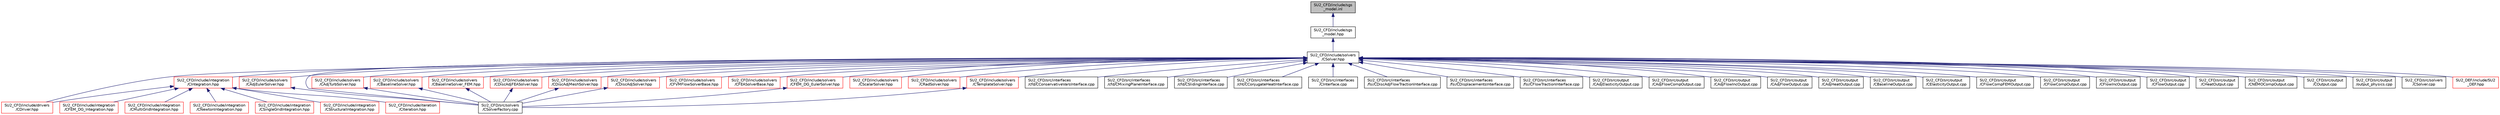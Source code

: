 digraph "SU2_CFD/include/sgs_model.inl"
{
 // LATEX_PDF_SIZE
  edge [fontname="Helvetica",fontsize="10",labelfontname="Helvetica",labelfontsize="10"];
  node [fontname="Helvetica",fontsize="10",shape=record];
  Node1 [label="SU2_CFD/include/sgs\l_model.inl",height=0.2,width=0.4,color="black", fillcolor="grey75", style="filled", fontcolor="black",tooltip="In-Line subroutines of the sgs_model.hpp file."];
  Node1 -> Node2 [dir="back",color="midnightblue",fontsize="10",style="solid",fontname="Helvetica"];
  Node2 [label="SU2_CFD/include/sgs\l_model.hpp",height=0.2,width=0.4,color="black", fillcolor="white", style="filled",URL="$sgs__model_8hpp.html",tooltip="Headers of the LES subgrid scale models of the SU2 solvers."];
  Node2 -> Node3 [dir="back",color="midnightblue",fontsize="10",style="solid",fontname="Helvetica"];
  Node3 [label="SU2_CFD/include/solvers\l/CSolver.hpp",height=0.2,width=0.4,color="black", fillcolor="white", style="filled",URL="$CSolver_8hpp.html",tooltip="Headers of the CSolver class which is inherited by all of the other solvers."];
  Node3 -> Node4 [dir="back",color="midnightblue",fontsize="10",style="solid",fontname="Helvetica"];
  Node4 [label="SU2_CFD/include/integration\l/CIntegration.hpp",height=0.2,width=0.4,color="red", fillcolor="white", style="filled",URL="$CIntegration_8hpp.html",tooltip="Declaration of the main routines to orchestrate space and time integration."];
  Node4 -> Node5 [dir="back",color="midnightblue",fontsize="10",style="solid",fontname="Helvetica"];
  Node5 [label="SU2_CFD/include/drivers\l/CDriver.hpp",height=0.2,width=0.4,color="red", fillcolor="white", style="filled",URL="$CDriver_8hpp.html",tooltip=" "];
  Node4 -> Node20 [dir="back",color="midnightblue",fontsize="10",style="solid",fontname="Helvetica"];
  Node20 [label="SU2_CFD/include/integration\l/CFEM_DG_Integration.hpp",height=0.2,width=0.4,color="red", fillcolor="white", style="filled",URL="$CFEM__DG__Integration_8hpp.html",tooltip="Declaration of class for integration with the FEM DG solver."];
  Node4 -> Node23 [dir="back",color="midnightblue",fontsize="10",style="solid",fontname="Helvetica"];
  Node23 [label="SU2_CFD/include/integration\l/CMultiGridIntegration.hpp",height=0.2,width=0.4,color="red", fillcolor="white", style="filled",URL="$CMultiGridIntegration_8hpp.html",tooltip="Declaration of class for time integration using a multigrid method."];
  Node4 -> Node25 [dir="back",color="midnightblue",fontsize="10",style="solid",fontname="Helvetica"];
  Node25 [label="SU2_CFD/include/integration\l/CNewtonIntegration.hpp",height=0.2,width=0.4,color="red", fillcolor="white", style="filled",URL="$CNewtonIntegration_8hpp.html",tooltip="Newton-Krylov integration."];
  Node4 -> Node27 [dir="back",color="midnightblue",fontsize="10",style="solid",fontname="Helvetica"];
  Node27 [label="SU2_CFD/include/integration\l/CSingleGridIntegration.hpp",height=0.2,width=0.4,color="red", fillcolor="white", style="filled",URL="$CSingleGridIntegration_8hpp.html",tooltip="Declaration of class for numerical integration of fine grid-only problems."];
  Node4 -> Node29 [dir="back",color="midnightblue",fontsize="10",style="solid",fontname="Helvetica"];
  Node29 [label="SU2_CFD/include/integration\l/CStructuralIntegration.hpp",height=0.2,width=0.4,color="red", fillcolor="white", style="filled",URL="$CStructuralIntegration_8hpp.html",tooltip="Declaration of class for numerical integration of structural problems."];
  Node4 -> Node31 [dir="back",color="midnightblue",fontsize="10",style="solid",fontname="Helvetica"];
  Node31 [label="SU2_CFD/include/iteration\l/CIteration.hpp",height=0.2,width=0.4,color="red", fillcolor="white", style="filled",URL="$CIteration_8hpp.html",tooltip="Headers of the iteration classes used by SU2_CFD. Each CIteration class represents an available physi..."];
  Node3 -> Node5 [dir="back",color="midnightblue",fontsize="10",style="solid",fontname="Helvetica"];
  Node3 -> Node54 [dir="back",color="midnightblue",fontsize="10",style="solid",fontname="Helvetica"];
  Node54 [label="SU2_CFD/include/solvers\l/CAdjEulerSolver.hpp",height=0.2,width=0.4,color="red", fillcolor="white", style="filled",URL="$CAdjEulerSolver_8hpp.html",tooltip="Headers of the CAdjEulerSolver class."];
  Node54 -> Node57 [dir="back",color="midnightblue",fontsize="10",style="solid",fontname="Helvetica"];
  Node57 [label="SU2_CFD/src/solvers\l/CSolverFactory.cpp",height=0.2,width=0.4,color="black", fillcolor="white", style="filled",URL="$CSolverFactory_8cpp.html",tooltip="Main subroutines for CSolverFactoryclass."];
  Node3 -> Node59 [dir="back",color="midnightblue",fontsize="10",style="solid",fontname="Helvetica"];
  Node59 [label="SU2_CFD/include/solvers\l/CAdjTurbSolver.hpp",height=0.2,width=0.4,color="red", fillcolor="white", style="filled",URL="$CAdjTurbSolver_8hpp.html",tooltip="Headers of the CAdjTurbSolver class."];
  Node59 -> Node57 [dir="back",color="midnightblue",fontsize="10",style="solid",fontname="Helvetica"];
  Node3 -> Node61 [dir="back",color="midnightblue",fontsize="10",style="solid",fontname="Helvetica"];
  Node61 [label="SU2_CFD/include/solvers\l/CBaselineSolver.hpp",height=0.2,width=0.4,color="red", fillcolor="white", style="filled",URL="$CBaselineSolver_8hpp.html",tooltip=" "];
  Node61 -> Node57 [dir="back",color="midnightblue",fontsize="10",style="solid",fontname="Helvetica"];
  Node3 -> Node68 [dir="back",color="midnightblue",fontsize="10",style="solid",fontname="Helvetica"];
  Node68 [label="SU2_CFD/include/solvers\l/CBaselineSolver_FEM.hpp",height=0.2,width=0.4,color="red", fillcolor="white", style="filled",URL="$CBaselineSolver__FEM_8hpp.html",tooltip=" "];
  Node68 -> Node57 [dir="back",color="midnightblue",fontsize="10",style="solid",fontname="Helvetica"];
  Node3 -> Node70 [dir="back",color="midnightblue",fontsize="10",style="solid",fontname="Helvetica"];
  Node70 [label="SU2_CFD/include/solvers\l/CDiscAdjFEASolver.hpp",height=0.2,width=0.4,color="red", fillcolor="white", style="filled",URL="$CDiscAdjFEASolver_8hpp.html",tooltip="Headers of the CDiscAdjFEASolver class."];
  Node70 -> Node57 [dir="back",color="midnightblue",fontsize="10",style="solid",fontname="Helvetica"];
  Node3 -> Node72 [dir="back",color="midnightblue",fontsize="10",style="solid",fontname="Helvetica"];
  Node72 [label="SU2_CFD/include/solvers\l/CDiscAdjMeshSolver.hpp",height=0.2,width=0.4,color="red", fillcolor="white", style="filled",URL="$CDiscAdjMeshSolver_8hpp.html",tooltip=" "];
  Node72 -> Node57 [dir="back",color="midnightblue",fontsize="10",style="solid",fontname="Helvetica"];
  Node3 -> Node74 [dir="back",color="midnightblue",fontsize="10",style="solid",fontname="Helvetica"];
  Node74 [label="SU2_CFD/include/solvers\l/CDiscAdjSolver.hpp",height=0.2,width=0.4,color="red", fillcolor="white", style="filled",URL="$CDiscAdjSolver_8hpp.html",tooltip="Headers of the CDiscAdjSolver class."];
  Node74 -> Node57 [dir="back",color="midnightblue",fontsize="10",style="solid",fontname="Helvetica"];
  Node3 -> Node76 [dir="back",color="midnightblue",fontsize="10",style="solid",fontname="Helvetica"];
  Node76 [label="SU2_CFD/include/solvers\l/CFVMFlowSolverBase.hpp",height=0.2,width=0.4,color="red", fillcolor="white", style="filled",URL="$CFVMFlowSolverBase_8hpp.html",tooltip="Base class template for all FVM flow solvers."];
  Node3 -> Node90 [dir="back",color="midnightblue",fontsize="10",style="solid",fontname="Helvetica"];
  Node90 [label="SU2_CFD/include/solvers\l/CFEASolverBase.hpp",height=0.2,width=0.4,color="red", fillcolor="white", style="filled",URL="$CFEASolverBase_8hpp.html",tooltip=" "];
  Node3 -> Node98 [dir="back",color="midnightblue",fontsize="10",style="solid",fontname="Helvetica"];
  Node98 [label="SU2_CFD/include/solvers\l/CFEM_DG_EulerSolver.hpp",height=0.2,width=0.4,color="red", fillcolor="white", style="filled",URL="$CFEM__DG__EulerSolver_8hpp.html",tooltip="Headers of the CFEM_DG_EulerSolver class."];
  Node98 -> Node57 [dir="back",color="midnightblue",fontsize="10",style="solid",fontname="Helvetica"];
  Node3 -> Node102 [dir="back",color="midnightblue",fontsize="10",style="solid",fontname="Helvetica"];
  Node102 [label="SU2_CFD/include/solvers\l/CScalarSolver.hpp",height=0.2,width=0.4,color="red", fillcolor="white", style="filled",URL="$CScalarSolver_8hpp.html",tooltip="Headers of the CScalarSolver class."];
  Node3 -> Node116 [dir="back",color="midnightblue",fontsize="10",style="solid",fontname="Helvetica"];
  Node116 [label="SU2_CFD/include/solvers\l/CRadSolver.hpp",height=0.2,width=0.4,color="red", fillcolor="white", style="filled",URL="$CRadSolver_8hpp.html",tooltip="Declaration and inlines of the class to compute a generic radiation solver."];
  Node3 -> Node120 [dir="back",color="midnightblue",fontsize="10",style="solid",fontname="Helvetica"];
  Node120 [label="SU2_CFD/include/solvers\l/CTemplateSolver.hpp",height=0.2,width=0.4,color="red", fillcolor="white", style="filled",URL="$CTemplateSolver_8hpp.html",tooltip="Headers of the CTemplateSolver class."];
  Node120 -> Node57 [dir="back",color="midnightblue",fontsize="10",style="solid",fontname="Helvetica"];
  Node3 -> Node122 [dir="back",color="midnightblue",fontsize="10",style="solid",fontname="Helvetica"];
  Node122 [label="SU2_CFD/src/interfaces\l/cfd/CConservativeVarsInterface.cpp",height=0.2,width=0.4,color="black", fillcolor="white", style="filled",URL="$CConservativeVarsInterface_8cpp.html",tooltip="Declaration and inlines of the class to transfer conservative variables from a generic zone into anot..."];
  Node3 -> Node123 [dir="back",color="midnightblue",fontsize="10",style="solid",fontname="Helvetica"];
  Node123 [label="SU2_CFD/src/interfaces\l/cfd/CMixingPlaneInterface.cpp",height=0.2,width=0.4,color="black", fillcolor="white", style="filled",URL="$CMixingPlaneInterface_8cpp.html",tooltip="Declaration and inlines of the class to transfer average variables needed for MixingPlane computation..."];
  Node3 -> Node124 [dir="back",color="midnightblue",fontsize="10",style="solid",fontname="Helvetica"];
  Node124 [label="SU2_CFD/src/interfaces\l/cfd/CSlidingInterface.cpp",height=0.2,width=0.4,color="black", fillcolor="white", style="filled",URL="$CSlidingInterface_8cpp.html",tooltip="Declaration and inlines of the class to transfer conservative variables from a generic zone into anot..."];
  Node3 -> Node125 [dir="back",color="midnightblue",fontsize="10",style="solid",fontname="Helvetica"];
  Node125 [label="SU2_CFD/src/interfaces\l/cht/CConjugateHeatInterface.cpp",height=0.2,width=0.4,color="black", fillcolor="white", style="filled",URL="$CConjugateHeatInterface_8cpp.html",tooltip="Declaration and inlines of the class to transfer temperature and heatflux density for conjugate heat ..."];
  Node3 -> Node126 [dir="back",color="midnightblue",fontsize="10",style="solid",fontname="Helvetica"];
  Node126 [label="SU2_CFD/src/interfaces\l/CInterface.cpp",height=0.2,width=0.4,color="black", fillcolor="white", style="filled",URL="$CInterface_8cpp.html",tooltip="Main subroutines for MPI transfer of information between zones."];
  Node3 -> Node127 [dir="back",color="midnightblue",fontsize="10",style="solid",fontname="Helvetica"];
  Node127 [label="SU2_CFD/src/interfaces\l/fsi/CDiscAdjFlowTractionInterface.cpp",height=0.2,width=0.4,color="black", fillcolor="white", style="filled",URL="$CDiscAdjFlowTractionInterface_8cpp.html",tooltip="Declaration and inlines of the class to transfer flow tractions from a fluid zone into a structural z..."];
  Node3 -> Node128 [dir="back",color="midnightblue",fontsize="10",style="solid",fontname="Helvetica"];
  Node128 [label="SU2_CFD/src/interfaces\l/fsi/CDisplacementsInterface.cpp",height=0.2,width=0.4,color="black", fillcolor="white", style="filled",URL="$CDisplacementsInterface_8cpp.html",tooltip="Main subroutines for transferring boundary displacements."];
  Node3 -> Node129 [dir="back",color="midnightblue",fontsize="10",style="solid",fontname="Helvetica"];
  Node129 [label="SU2_CFD/src/interfaces\l/fsi/CFlowTractionInterface.cpp",height=0.2,width=0.4,color="black", fillcolor="white", style="filled",URL="$CFlowTractionInterface_8cpp.html",tooltip="Declaration and inlines of the class to transfer flow tractions from a fluid zone into a structural z..."];
  Node3 -> Node130 [dir="back",color="midnightblue",fontsize="10",style="solid",fontname="Helvetica"];
  Node130 [label="SU2_CFD/src/output\l/CAdjElasticityOutput.cpp",height=0.2,width=0.4,color="black", fillcolor="white", style="filled",URL="$CAdjElasticityOutput_8cpp.html",tooltip="Main subroutines for elasticity discrete adjoint output."];
  Node3 -> Node131 [dir="back",color="midnightblue",fontsize="10",style="solid",fontname="Helvetica"];
  Node131 [label="SU2_CFD/src/output\l/CAdjFlowCompOutput.cpp",height=0.2,width=0.4,color="black", fillcolor="white", style="filled",URL="$CAdjFlowCompOutput_8cpp.html",tooltip="Main subroutines for flow discrete adjoint output."];
  Node3 -> Node132 [dir="back",color="midnightblue",fontsize="10",style="solid",fontname="Helvetica"];
  Node132 [label="SU2_CFD/src/output\l/CAdjFlowIncOutput.cpp",height=0.2,width=0.4,color="black", fillcolor="white", style="filled",URL="$CAdjFlowIncOutput_8cpp.html",tooltip="Main subroutines for flow discrete adjoint output."];
  Node3 -> Node133 [dir="back",color="midnightblue",fontsize="10",style="solid",fontname="Helvetica"];
  Node133 [label="SU2_CFD/src/output\l/CAdjFlowOutput.cpp",height=0.2,width=0.4,color="black", fillcolor="white", style="filled",URL="$CAdjFlowOutput_8cpp.html",tooltip="Main subroutines for flow discrete adjoint output."];
  Node3 -> Node134 [dir="back",color="midnightblue",fontsize="10",style="solid",fontname="Helvetica"];
  Node134 [label="SU2_CFD/src/output\l/CAdjHeatOutput.cpp",height=0.2,width=0.4,color="black", fillcolor="white", style="filled",URL="$CAdjHeatOutput_8cpp.html",tooltip="Main subroutines for flow discrete adjoint output."];
  Node3 -> Node135 [dir="back",color="midnightblue",fontsize="10",style="solid",fontname="Helvetica"];
  Node135 [label="SU2_CFD/src/output\l/CBaselineOutput.cpp",height=0.2,width=0.4,color="black", fillcolor="white", style="filled",URL="$CBaselineOutput_8cpp.html",tooltip="Main subroutines for flow discrete adjoint output."];
  Node3 -> Node136 [dir="back",color="midnightblue",fontsize="10",style="solid",fontname="Helvetica"];
  Node136 [label="SU2_CFD/src/output\l/CElasticityOutput.cpp",height=0.2,width=0.4,color="black", fillcolor="white", style="filled",URL="$CElasticityOutput_8cpp.html",tooltip="Main subroutines for FEA output."];
  Node3 -> Node137 [dir="back",color="midnightblue",fontsize="10",style="solid",fontname="Helvetica"];
  Node137 [label="SU2_CFD/src/output\l/CFlowCompFEMOutput.cpp",height=0.2,width=0.4,color="black", fillcolor="white", style="filled",URL="$CFlowCompFEMOutput_8cpp.html",tooltip="Main subroutines for compressible flow output."];
  Node3 -> Node138 [dir="back",color="midnightblue",fontsize="10",style="solid",fontname="Helvetica"];
  Node138 [label="SU2_CFD/src/output\l/CFlowCompOutput.cpp",height=0.2,width=0.4,color="black", fillcolor="white", style="filled",URL="$CFlowCompOutput_8cpp.html",tooltip="Main subroutines for compressible flow output."];
  Node3 -> Node139 [dir="back",color="midnightblue",fontsize="10",style="solid",fontname="Helvetica"];
  Node139 [label="SU2_CFD/src/output\l/CFlowIncOutput.cpp",height=0.2,width=0.4,color="black", fillcolor="white", style="filled",URL="$CFlowIncOutput_8cpp.html",tooltip="Main subroutines for incompressible flow output."];
  Node3 -> Node140 [dir="back",color="midnightblue",fontsize="10",style="solid",fontname="Helvetica"];
  Node140 [label="SU2_CFD/src/output\l/CFlowOutput.cpp",height=0.2,width=0.4,color="black", fillcolor="white", style="filled",URL="$CFlowOutput_8cpp.html",tooltip="Common functions for flow output."];
  Node3 -> Node141 [dir="back",color="midnightblue",fontsize="10",style="solid",fontname="Helvetica"];
  Node141 [label="SU2_CFD/src/output\l/CHeatOutput.cpp",height=0.2,width=0.4,color="black", fillcolor="white", style="filled",URL="$CHeatOutput_8cpp.html",tooltip="Main subroutines for the heat solver output."];
  Node3 -> Node142 [dir="back",color="midnightblue",fontsize="10",style="solid",fontname="Helvetica"];
  Node142 [label="SU2_CFD/src/output\l/CNEMOCompOutput.cpp",height=0.2,width=0.4,color="black", fillcolor="white", style="filled",URL="$CNEMOCompOutput_8cpp.html",tooltip="Main subroutines for compressible flow output."];
  Node3 -> Node143 [dir="back",color="midnightblue",fontsize="10",style="solid",fontname="Helvetica"];
  Node143 [label="SU2_CFD/src/output\l/COutput.cpp",height=0.2,width=0.4,color="black", fillcolor="white", style="filled",URL="$COutput_8cpp.html",tooltip="Main subroutines for output solver information."];
  Node3 -> Node144 [dir="back",color="midnightblue",fontsize="10",style="solid",fontname="Helvetica"];
  Node144 [label="SU2_CFD/src/output\l/output_physics.cpp",height=0.2,width=0.4,color="black", fillcolor="white", style="filled",URL="$output__physics_8cpp.html",tooltip="Main subroutines to compute physical output quantities such as CL, CD, entropy generation,..."];
  Node3 -> Node145 [dir="back",color="midnightblue",fontsize="10",style="solid",fontname="Helvetica"];
  Node145 [label="SU2_CFD/src/solvers\l/CSolver.cpp",height=0.2,width=0.4,color="black", fillcolor="white", style="filled",URL="$CSolver_8cpp.html",tooltip="Main subroutines for CSolver class."];
  Node3 -> Node57 [dir="back",color="midnightblue",fontsize="10",style="solid",fontname="Helvetica"];
  Node3 -> Node146 [dir="back",color="midnightblue",fontsize="10",style="solid",fontname="Helvetica"];
  Node146 [label="SU2_DEF/include/SU2\l_DEF.hpp",height=0.2,width=0.4,color="red", fillcolor="white", style="filled",URL="$SU2__DEF_8hpp.html",tooltip="Headers of the main subroutines of the code SU2_DEF. The subroutines and functions are in the SU2_DEF..."];
}
